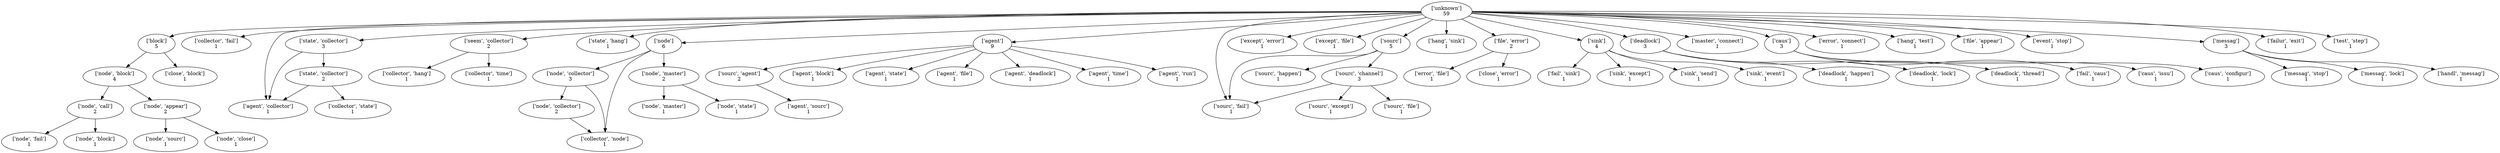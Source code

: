 strict digraph  {
	"['unknown']
59" -> "['agent', 'collector']
1";
	"['unknown']
59" -> "['collector', 'fail']
1";
	"['unknown']
59" -> "['block']
5";
	"['unknown']
59" -> "['sourc', 'fail']
1";
	"['unknown']
59" -> "['state', 'collector']
3";
	"['unknown']
59" -> "['state', 'hang']
1";
	"['unknown']
59" -> "['seem', 'collector']
2";
	"['unknown']
59" -> "['node']
6";
	"['unknown']
59" -> "['agent']
9";
	"['unknown']
59" -> "['except', 'error']
1";
	"['unknown']
59" -> "['except', 'file']
1";
	"['unknown']
59" -> "['sourc']
5";
	"['unknown']
59" -> "['hang', 'sink']
1";
	"['unknown']
59" -> "['file', 'error']
2";
	"['unknown']
59" -> "['sink']
4";
	"['unknown']
59" -> "['deadlock']
3";
	"['unknown']
59" -> "['master', 'connect']
1";
	"['unknown']
59" -> "['caus']
3";
	"['unknown']
59" -> "['error', 'connect']
1";
	"['unknown']
59" -> "['hang', 'test']
1";
	"['unknown']
59" -> "['file', 'appear']
1";
	"['unknown']
59" -> "['event', 'stop']
1";
	"['unknown']
59" -> "['messag']
3";
	"['unknown']
59" -> "['failur', 'exit']
1";
	"['unknown']
59" -> "['test', 'step']
1";
	"['block']
5" -> "['close', 'block']
1";
	"['block']
5" -> "['node', 'block']
4";
	"['state', 'collector']
3" -> "['agent', 'collector']
1";
	"['state', 'collector']
3" -> "['state', 'collector']
2";
	"['seem', 'collector']
2" -> "['collector', 'hang']
1";
	"['seem', 'collector']
2" -> "['collector', 'time']
1";
	"['node']
6" -> "['collector', 'node']
1";
	"['node']
6" -> "['node', 'collector']
3";
	"['node']
6" -> "['node', 'master']
2";
	"['agent']
9" -> "['sourc', 'agent']
2";
	"['agent']
9" -> "['agent', 'block']
1";
	"['agent']
9" -> "['agent', 'state']
1";
	"['agent']
9" -> "['agent', 'file']
1";
	"['agent']
9" -> "['agent', 'deadlock']
1";
	"['agent']
9" -> "['agent', 'time']
1";
	"['agent']
9" -> "['agent', 'run']
1";
	"['sourc']
5" -> "['sourc', 'fail']
1";
	"['sourc']
5" -> "['sourc', 'happen']
1";
	"['sourc']
5" -> "['sourc', 'channel']
3";
	"['file', 'error']
2" -> "['error', 'file']
1";
	"['file', 'error']
2" -> "['close', 'error']
1";
	"['sink']
4" -> "['fail', 'sink']
1";
	"['sink']
4" -> "['sink', 'except']
1";
	"['sink']
4" -> "['sink', 'send']
1";
	"['sink']
4" -> "['sink', 'event']
1";
	"['deadlock']
3" -> "['deadlock', 'happen']
1";
	"['deadlock']
3" -> "['deadlock', 'lock']
1";
	"['deadlock']
3" -> "['deadlock', 'thread']
1";
	"['caus']
3" -> "['fail', 'caus']
1";
	"['caus']
3" -> "['caus', 'issu']
1";
	"['caus']
3" -> "['caus', 'configur']
1";
	"['messag']
3" -> "['messag', 'stop']
1";
	"['messag']
3" -> "['messag', 'lock']
1";
	"['messag']
3" -> "['handl', 'messag']
1";
	"['node', 'block']
4" -> "['node', 'appear']
2";
	"['node', 'block']
4" -> "['node', 'call']
2";
	"['state', 'collector']
2" -> "['agent', 'collector']
1";
	"['state', 'collector']
2" -> "['collector', 'state']
1";
	"['node', 'collector']
3" -> "['collector', 'node']
1";
	"['node', 'collector']
3" -> "['node', 'collector']
2";
	"['node', 'master']
2" -> "['node', 'state']
1";
	"['node', 'master']
2" -> "['node', 'master']
1";
	"['sourc', 'agent']
2" -> "['agent', 'sourc']
1";
	"['sourc', 'channel']
3" -> "['sourc', 'fail']
1";
	"['sourc', 'channel']
3" -> "['sourc', 'file']
1";
	"['sourc', 'channel']
3" -> "['sourc', 'except']
1";
	"['node', 'appear']
2" -> "['node', 'close']
1";
	"['node', 'appear']
2" -> "['node', 'sourc']
1";
	"['node', 'call']
2" -> "['node', 'block']
1";
	"['node', 'call']
2" -> "['node', 'fail']
1";
	"['node', 'collector']
2" -> "['collector', 'node']
1";
}
